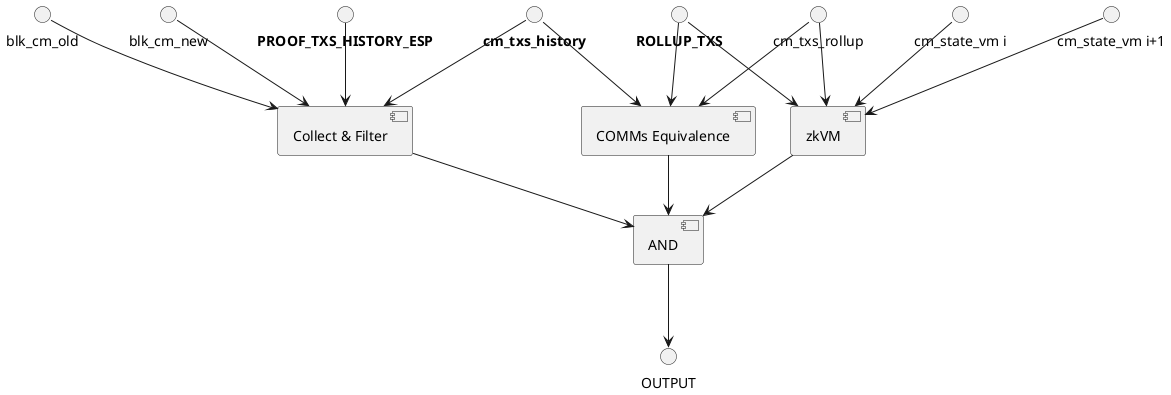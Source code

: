 @startuml


[Collect & Filter] as CF
[COMMs Equivalence] as CE
[AND] as AND

[zkVM] as ZK

blk_cm_old --> CF
blk_cm_new --> CF
"<b>PROOF_TXS_HISTORY_ESP</b>" --> CF
"<b>ROLLUP_TXS</b>" --> CE
"<b>ROLLUP_TXS</b>" --> ZK

cm_txs_rollup --> CE
"<b>cm_txs_history</b>" --> CE
"<b>cm_txs_history</b>" --> CF

"cm_state_vm i" --> ZK
"cm_state_vm i+1" --> ZK
cm_txs_rollup --> ZK


ZK --> AND
CE --> AND
CF --> AND

AND --> OUTPUT


@enduml
